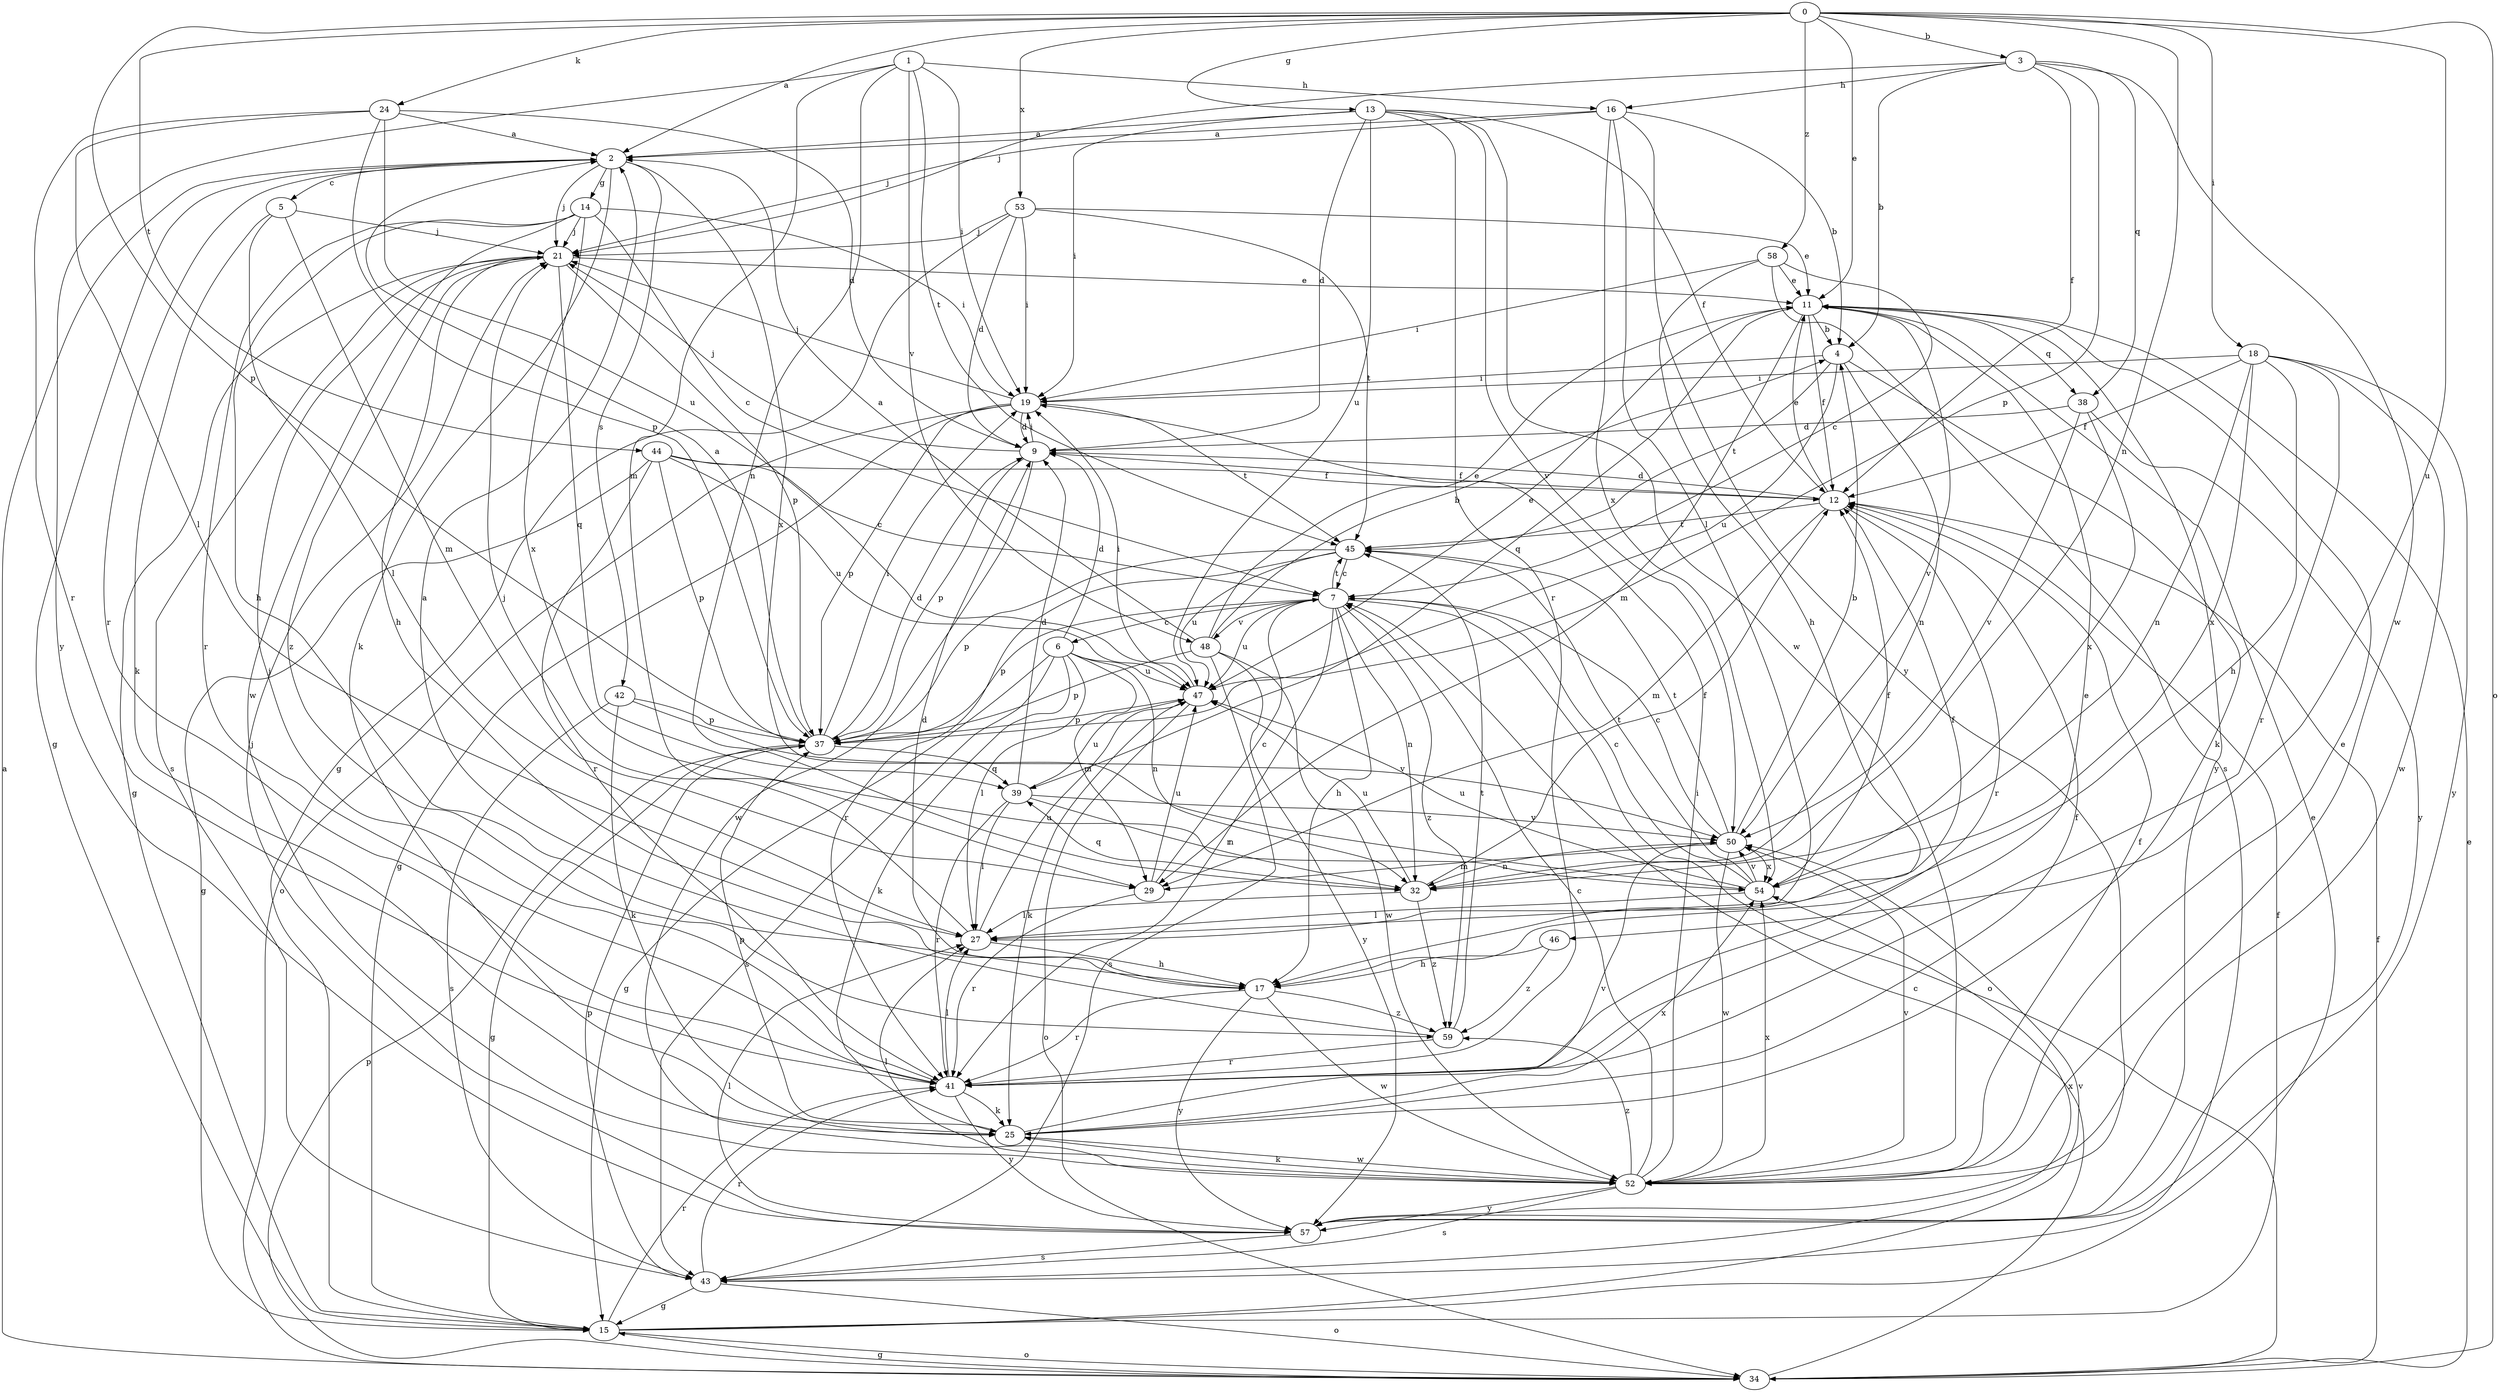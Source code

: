 strict digraph  {
0;
1;
2;
3;
4;
5;
6;
7;
9;
11;
12;
13;
14;
15;
16;
17;
18;
19;
21;
24;
25;
27;
29;
32;
34;
37;
38;
39;
41;
42;
43;
44;
45;
46;
47;
48;
50;
52;
53;
54;
57;
58;
59;
0 -> 2  [label=a];
0 -> 3  [label=b];
0 -> 11  [label=e];
0 -> 13  [label=g];
0 -> 18  [label=i];
0 -> 24  [label=k];
0 -> 32  [label=n];
0 -> 34  [label=o];
0 -> 37  [label=p];
0 -> 44  [label=t];
0 -> 46  [label=u];
0 -> 53  [label=x];
0 -> 58  [label=z];
1 -> 16  [label=h];
1 -> 19  [label=i];
1 -> 29  [label=m];
1 -> 32  [label=n];
1 -> 45  [label=t];
1 -> 48  [label=v];
1 -> 57  [label=y];
2 -> 5  [label=c];
2 -> 14  [label=g];
2 -> 15  [label=g];
2 -> 21  [label=j];
2 -> 25  [label=k];
2 -> 41  [label=r];
2 -> 42  [label=s];
2 -> 54  [label=x];
3 -> 4  [label=b];
3 -> 12  [label=f];
3 -> 16  [label=h];
3 -> 21  [label=j];
3 -> 37  [label=p];
3 -> 38  [label=q];
3 -> 52  [label=w];
4 -> 19  [label=i];
4 -> 25  [label=k];
4 -> 32  [label=n];
4 -> 45  [label=t];
4 -> 47  [label=u];
5 -> 21  [label=j];
5 -> 25  [label=k];
5 -> 27  [label=l];
5 -> 29  [label=m];
6 -> 9  [label=d];
6 -> 15  [label=g];
6 -> 25  [label=k];
6 -> 27  [label=l];
6 -> 29  [label=m];
6 -> 32  [label=n];
6 -> 43  [label=s];
6 -> 47  [label=u];
7 -> 6  [label=c];
7 -> 17  [label=h];
7 -> 32  [label=n];
7 -> 34  [label=o];
7 -> 37  [label=p];
7 -> 41  [label=r];
7 -> 45  [label=t];
7 -> 47  [label=u];
7 -> 48  [label=v];
7 -> 59  [label=z];
9 -> 12  [label=f];
9 -> 19  [label=i];
9 -> 21  [label=j];
9 -> 37  [label=p];
9 -> 52  [label=w];
11 -> 4  [label=b];
11 -> 12  [label=f];
11 -> 29  [label=m];
11 -> 38  [label=q];
11 -> 39  [label=q];
11 -> 50  [label=v];
11 -> 57  [label=y];
12 -> 9  [label=d];
12 -> 11  [label=e];
12 -> 29  [label=m];
12 -> 41  [label=r];
12 -> 45  [label=t];
13 -> 2  [label=a];
13 -> 9  [label=d];
13 -> 12  [label=f];
13 -> 19  [label=i];
13 -> 41  [label=r];
13 -> 47  [label=u];
13 -> 50  [label=v];
13 -> 52  [label=w];
14 -> 7  [label=c];
14 -> 17  [label=h];
14 -> 19  [label=i];
14 -> 21  [label=j];
14 -> 41  [label=r];
14 -> 52  [label=w];
14 -> 54  [label=x];
15 -> 11  [label=e];
15 -> 12  [label=f];
15 -> 34  [label=o];
15 -> 41  [label=r];
15 -> 50  [label=v];
16 -> 2  [label=a];
16 -> 4  [label=b];
16 -> 21  [label=j];
16 -> 27  [label=l];
16 -> 54  [label=x];
16 -> 57  [label=y];
17 -> 9  [label=d];
17 -> 41  [label=r];
17 -> 52  [label=w];
17 -> 57  [label=y];
17 -> 59  [label=z];
18 -> 12  [label=f];
18 -> 17  [label=h];
18 -> 19  [label=i];
18 -> 32  [label=n];
18 -> 41  [label=r];
18 -> 52  [label=w];
18 -> 54  [label=x];
18 -> 57  [label=y];
19 -> 9  [label=d];
19 -> 15  [label=g];
19 -> 21  [label=j];
19 -> 34  [label=o];
19 -> 37  [label=p];
19 -> 45  [label=t];
21 -> 11  [label=e];
21 -> 15  [label=g];
21 -> 17  [label=h];
21 -> 37  [label=p];
21 -> 39  [label=q];
21 -> 43  [label=s];
21 -> 59  [label=z];
24 -> 2  [label=a];
24 -> 9  [label=d];
24 -> 27  [label=l];
24 -> 37  [label=p];
24 -> 41  [label=r];
24 -> 47  [label=u];
25 -> 12  [label=f];
25 -> 37  [label=p];
25 -> 50  [label=v];
25 -> 52  [label=w];
25 -> 54  [label=x];
27 -> 12  [label=f];
27 -> 17  [label=h];
27 -> 21  [label=j];
27 -> 47  [label=u];
29 -> 7  [label=c];
29 -> 41  [label=r];
29 -> 47  [label=u];
32 -> 12  [label=f];
32 -> 27  [label=l];
32 -> 39  [label=q];
32 -> 47  [label=u];
32 -> 59  [label=z];
34 -> 2  [label=a];
34 -> 7  [label=c];
34 -> 11  [label=e];
34 -> 12  [label=f];
34 -> 15  [label=g];
34 -> 37  [label=p];
37 -> 2  [label=a];
37 -> 9  [label=d];
37 -> 15  [label=g];
37 -> 19  [label=i];
37 -> 39  [label=q];
38 -> 9  [label=d];
38 -> 50  [label=v];
38 -> 54  [label=x];
38 -> 57  [label=y];
39 -> 9  [label=d];
39 -> 27  [label=l];
39 -> 32  [label=n];
39 -> 41  [label=r];
39 -> 47  [label=u];
39 -> 50  [label=v];
41 -> 11  [label=e];
41 -> 21  [label=j];
41 -> 25  [label=k];
41 -> 27  [label=l];
41 -> 57  [label=y];
42 -> 25  [label=k];
42 -> 37  [label=p];
42 -> 43  [label=s];
42 -> 50  [label=v];
43 -> 15  [label=g];
43 -> 34  [label=o];
43 -> 37  [label=p];
43 -> 41  [label=r];
43 -> 54  [label=x];
44 -> 7  [label=c];
44 -> 12  [label=f];
44 -> 15  [label=g];
44 -> 37  [label=p];
44 -> 41  [label=r];
44 -> 47  [label=u];
45 -> 7  [label=c];
45 -> 37  [label=p];
45 -> 41  [label=r];
45 -> 47  [label=u];
46 -> 17  [label=h];
46 -> 59  [label=z];
47 -> 11  [label=e];
47 -> 19  [label=i];
47 -> 25  [label=k];
47 -> 34  [label=o];
47 -> 37  [label=p];
48 -> 2  [label=a];
48 -> 4  [label=b];
48 -> 11  [label=e];
48 -> 37  [label=p];
48 -> 43  [label=s];
48 -> 52  [label=w];
48 -> 57  [label=y];
50 -> 4  [label=b];
50 -> 7  [label=c];
50 -> 29  [label=m];
50 -> 32  [label=n];
50 -> 45  [label=t];
50 -> 52  [label=w];
50 -> 54  [label=x];
52 -> 7  [label=c];
52 -> 11  [label=e];
52 -> 12  [label=f];
52 -> 19  [label=i];
52 -> 25  [label=k];
52 -> 27  [label=l];
52 -> 43  [label=s];
52 -> 50  [label=v];
52 -> 54  [label=x];
52 -> 57  [label=y];
52 -> 59  [label=z];
53 -> 9  [label=d];
53 -> 11  [label=e];
53 -> 15  [label=g];
53 -> 19  [label=i];
53 -> 21  [label=j];
53 -> 45  [label=t];
54 -> 7  [label=c];
54 -> 12  [label=f];
54 -> 27  [label=l];
54 -> 45  [label=t];
54 -> 47  [label=u];
54 -> 50  [label=v];
57 -> 21  [label=j];
57 -> 27  [label=l];
57 -> 43  [label=s];
58 -> 7  [label=c];
58 -> 11  [label=e];
58 -> 17  [label=h];
58 -> 19  [label=i];
58 -> 43  [label=s];
59 -> 2  [label=a];
59 -> 41  [label=r];
59 -> 45  [label=t];
}

